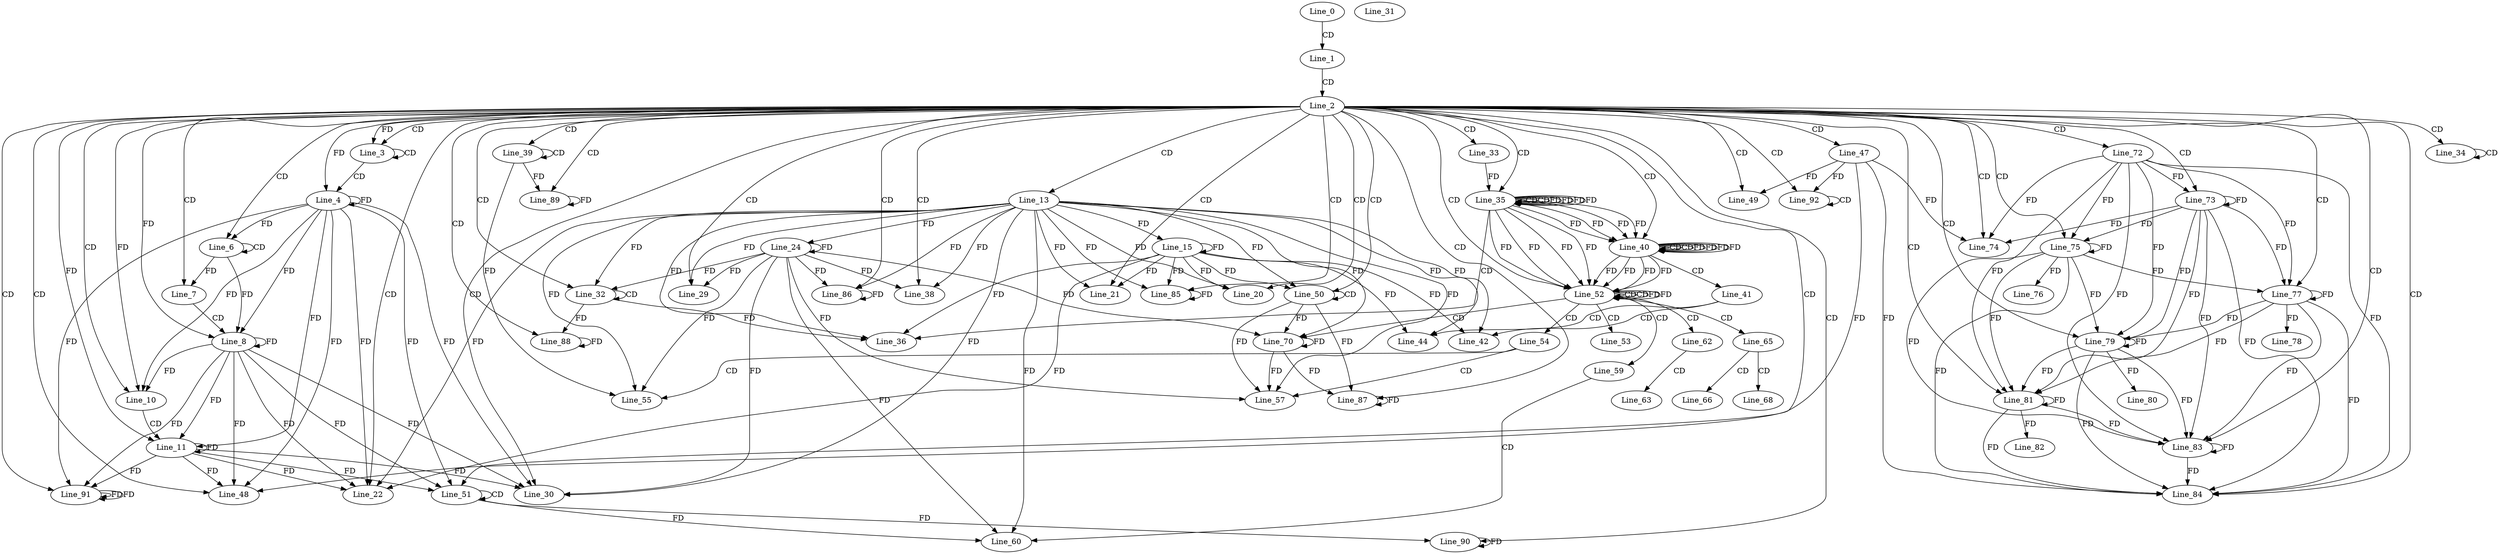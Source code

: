 digraph G {
  Line_0;
  Line_1;
  Line_2;
  Line_3;
  Line_3;
  Line_4;
  Line_4;
  Line_6;
  Line_6;
  Line_7;
  Line_8;
  Line_8;
  Line_10;
  Line_10;
  Line_11;
  Line_11;
  Line_13;
  Line_15;
  Line_15;
  Line_20;
  Line_20;
  Line_21;
  Line_22;
  Line_22;
  Line_24;
  Line_24;
  Line_29;
  Line_29;
  Line_30;
  Line_30;
  Line_31;
  Line_31;
  Line_32;
  Line_32;
  Line_33;
  Line_34;
  Line_34;
  Line_35;
  Line_35;
  Line_35;
  Line_36;
  Line_38;
  Line_39;
  Line_39;
  Line_40;
  Line_40;
  Line_40;
  Line_41;
  Line_42;
  Line_44;
  Line_47;
  Line_48;
  Line_49;
  Line_50;
  Line_50;
  Line_51;
  Line_51;
  Line_52;
  Line_52;
  Line_52;
  Line_53;
  Line_54;
  Line_55;
  Line_57;
  Line_59;
  Line_60;
  Line_62;
  Line_63;
  Line_65;
  Line_66;
  Line_68;
  Line_70;
  Line_70;
  Line_72;
  Line_73;
  Line_74;
  Line_74;
  Line_75;
  Line_76;
  Line_76;
  Line_77;
  Line_78;
  Line_78;
  Line_79;
  Line_80;
  Line_80;
  Line_81;
  Line_82;
  Line_82;
  Line_83;
  Line_84;
  Line_84;
  Line_85;
  Line_86;
  Line_87;
  Line_88;
  Line_89;
  Line_90;
  Line_91;
  Line_91;
  Line_92;
  Line_92;
  Line_0 -> Line_1 [ label="CD" ];
  Line_1 -> Line_2 [ label="CD" ];
  Line_2 -> Line_3 [ label="CD" ];
  Line_3 -> Line_3 [ label="CD" ];
  Line_2 -> Line_3 [ label="FD" ];
  Line_3 -> Line_4 [ label="CD" ];
  Line_2 -> Line_4 [ label="FD" ];
  Line_4 -> Line_4 [ label="FD" ];
  Line_2 -> Line_6 [ label="CD" ];
  Line_6 -> Line_6 [ label="CD" ];
  Line_4 -> Line_6 [ label="FD" ];
  Line_2 -> Line_7 [ label="CD" ];
  Line_6 -> Line_7 [ label="FD" ];
  Line_7 -> Line_8 [ label="CD" ];
  Line_2 -> Line_8 [ label="FD" ];
  Line_4 -> Line_8 [ label="FD" ];
  Line_8 -> Line_8 [ label="FD" ];
  Line_6 -> Line_8 [ label="FD" ];
  Line_2 -> Line_10 [ label="CD" ];
  Line_2 -> Line_10 [ label="FD" ];
  Line_4 -> Line_10 [ label="FD" ];
  Line_8 -> Line_10 [ label="FD" ];
  Line_10 -> Line_11 [ label="CD" ];
  Line_2 -> Line_11 [ label="FD" ];
  Line_4 -> Line_11 [ label="FD" ];
  Line_8 -> Line_11 [ label="FD" ];
  Line_11 -> Line_11 [ label="FD" ];
  Line_2 -> Line_13 [ label="CD" ];
  Line_13 -> Line_15 [ label="FD" ];
  Line_15 -> Line_15 [ label="FD" ];
  Line_2 -> Line_20 [ label="CD" ];
  Line_13 -> Line_20 [ label="FD" ];
  Line_15 -> Line_20 [ label="FD" ];
  Line_2 -> Line_21 [ label="CD" ];
  Line_13 -> Line_21 [ label="FD" ];
  Line_15 -> Line_21 [ label="FD" ];
  Line_2 -> Line_22 [ label="CD" ];
  Line_13 -> Line_22 [ label="FD" ];
  Line_15 -> Line_22 [ label="FD" ];
  Line_4 -> Line_22 [ label="FD" ];
  Line_8 -> Line_22 [ label="FD" ];
  Line_11 -> Line_22 [ label="FD" ];
  Line_13 -> Line_24 [ label="FD" ];
  Line_24 -> Line_24 [ label="FD" ];
  Line_2 -> Line_29 [ label="CD" ];
  Line_13 -> Line_29 [ label="FD" ];
  Line_24 -> Line_29 [ label="FD" ];
  Line_2 -> Line_30 [ label="CD" ];
  Line_13 -> Line_30 [ label="FD" ];
  Line_24 -> Line_30 [ label="FD" ];
  Line_4 -> Line_30 [ label="FD" ];
  Line_8 -> Line_30 [ label="FD" ];
  Line_11 -> Line_30 [ label="FD" ];
  Line_2 -> Line_32 [ label="CD" ];
  Line_32 -> Line_32 [ label="CD" ];
  Line_13 -> Line_32 [ label="FD" ];
  Line_24 -> Line_32 [ label="FD" ];
  Line_2 -> Line_33 [ label="CD" ];
  Line_2 -> Line_34 [ label="CD" ];
  Line_34 -> Line_34 [ label="CD" ];
  Line_2 -> Line_35 [ label="CD" ];
  Line_35 -> Line_35 [ label="CD" ];
  Line_35 -> Line_35 [ label="CD" ];
  Line_35 -> Line_35 [ label="FD" ];
  Line_35 -> Line_35 [ label="FD" ];
  Line_33 -> Line_35 [ label="FD" ];
  Line_35 -> Line_36 [ label="CD" ];
  Line_13 -> Line_36 [ label="FD" ];
  Line_15 -> Line_36 [ label="FD" ];
  Line_32 -> Line_36 [ label="FD" ];
  Line_2 -> Line_38 [ label="CD" ];
  Line_13 -> Line_38 [ label="FD" ];
  Line_24 -> Line_38 [ label="FD" ];
  Line_2 -> Line_39 [ label="CD" ];
  Line_39 -> Line_39 [ label="CD" ];
  Line_2 -> Line_40 [ label="CD" ];
  Line_40 -> Line_40 [ label="CD" ];
  Line_35 -> Line_40 [ label="FD" ];
  Line_35 -> Line_40 [ label="FD" ];
  Line_40 -> Line_40 [ label="CD" ];
  Line_40 -> Line_40 [ label="FD" ];
  Line_40 -> Line_40 [ label="FD" ];
  Line_35 -> Line_40 [ label="FD" ];
  Line_35 -> Line_40 [ label="FD" ];
  Line_40 -> Line_41 [ label="CD" ];
  Line_41 -> Line_42 [ label="CD" ];
  Line_13 -> Line_42 [ label="FD" ];
  Line_15 -> Line_42 [ label="FD" ];
  Line_41 -> Line_44 [ label="CD" ];
  Line_13 -> Line_44 [ label="FD" ];
  Line_15 -> Line_44 [ label="FD" ];
  Line_2 -> Line_47 [ label="CD" ];
  Line_2 -> Line_48 [ label="CD" ];
  Line_47 -> Line_48 [ label="FD" ];
  Line_4 -> Line_48 [ label="FD" ];
  Line_8 -> Line_48 [ label="FD" ];
  Line_11 -> Line_48 [ label="FD" ];
  Line_2 -> Line_49 [ label="CD" ];
  Line_47 -> Line_49 [ label="FD" ];
  Line_2 -> Line_50 [ label="CD" ];
  Line_50 -> Line_50 [ label="CD" ];
  Line_13 -> Line_50 [ label="FD" ];
  Line_15 -> Line_50 [ label="FD" ];
  Line_2 -> Line_51 [ label="CD" ];
  Line_51 -> Line_51 [ label="CD" ];
  Line_4 -> Line_51 [ label="FD" ];
  Line_8 -> Line_51 [ label="FD" ];
  Line_11 -> Line_51 [ label="FD" ];
  Line_2 -> Line_52 [ label="CD" ];
  Line_52 -> Line_52 [ label="CD" ];
  Line_40 -> Line_52 [ label="FD" ];
  Line_40 -> Line_52 [ label="FD" ];
  Line_35 -> Line_52 [ label="FD" ];
  Line_35 -> Line_52 [ label="FD" ];
  Line_52 -> Line_52 [ label="CD" ];
  Line_52 -> Line_52 [ label="FD" ];
  Line_40 -> Line_52 [ label="FD" ];
  Line_40 -> Line_52 [ label="FD" ];
  Line_35 -> Line_52 [ label="FD" ];
  Line_35 -> Line_52 [ label="FD" ];
  Line_52 -> Line_53 [ label="CD" ];
  Line_52 -> Line_54 [ label="CD" ];
  Line_54 -> Line_55 [ label="CD" ];
  Line_13 -> Line_55 [ label="FD" ];
  Line_24 -> Line_55 [ label="FD" ];
  Line_39 -> Line_55 [ label="FD" ];
  Line_54 -> Line_57 [ label="CD" ];
  Line_13 -> Line_57 [ label="FD" ];
  Line_24 -> Line_57 [ label="FD" ];
  Line_50 -> Line_57 [ label="FD" ];
  Line_52 -> Line_59 [ label="CD" ];
  Line_59 -> Line_60 [ label="CD" ];
  Line_13 -> Line_60 [ label="FD" ];
  Line_24 -> Line_60 [ label="FD" ];
  Line_51 -> Line_60 [ label="FD" ];
  Line_52 -> Line_62 [ label="CD" ];
  Line_62 -> Line_63 [ label="CD" ];
  Line_52 -> Line_65 [ label="CD" ];
  Line_65 -> Line_66 [ label="CD" ];
  Line_65 -> Line_68 [ label="CD" ];
  Line_52 -> Line_70 [ label="CD" ];
  Line_70 -> Line_70 [ label="FD" ];
  Line_50 -> Line_70 [ label="FD" ];
  Line_13 -> Line_70 [ label="FD" ];
  Line_24 -> Line_70 [ label="FD" ];
  Line_2 -> Line_72 [ label="CD" ];
  Line_2 -> Line_73 [ label="CD" ];
  Line_72 -> Line_73 [ label="FD" ];
  Line_73 -> Line_73 [ label="FD" ];
  Line_2 -> Line_74 [ label="CD" ];
  Line_47 -> Line_74 [ label="FD" ];
  Line_72 -> Line_74 [ label="FD" ];
  Line_73 -> Line_74 [ label="FD" ];
  Line_2 -> Line_75 [ label="CD" ];
  Line_72 -> Line_75 [ label="FD" ];
  Line_73 -> Line_75 [ label="FD" ];
  Line_75 -> Line_75 [ label="FD" ];
  Line_75 -> Line_76 [ label="FD" ];
  Line_2 -> Line_77 [ label="CD" ];
  Line_72 -> Line_77 [ label="FD" ];
  Line_73 -> Line_77 [ label="FD" ];
  Line_75 -> Line_77 [ label="FD" ];
  Line_77 -> Line_77 [ label="FD" ];
  Line_77 -> Line_78 [ label="FD" ];
  Line_2 -> Line_79 [ label="CD" ];
  Line_72 -> Line_79 [ label="FD" ];
  Line_73 -> Line_79 [ label="FD" ];
  Line_75 -> Line_79 [ label="FD" ];
  Line_77 -> Line_79 [ label="FD" ];
  Line_79 -> Line_79 [ label="FD" ];
  Line_79 -> Line_80 [ label="FD" ];
  Line_2 -> Line_81 [ label="CD" ];
  Line_72 -> Line_81 [ label="FD" ];
  Line_73 -> Line_81 [ label="FD" ];
  Line_75 -> Line_81 [ label="FD" ];
  Line_77 -> Line_81 [ label="FD" ];
  Line_79 -> Line_81 [ label="FD" ];
  Line_81 -> Line_81 [ label="FD" ];
  Line_81 -> Line_82 [ label="FD" ];
  Line_2 -> Line_83 [ label="CD" ];
  Line_72 -> Line_83 [ label="FD" ];
  Line_73 -> Line_83 [ label="FD" ];
  Line_75 -> Line_83 [ label="FD" ];
  Line_77 -> Line_83 [ label="FD" ];
  Line_79 -> Line_83 [ label="FD" ];
  Line_81 -> Line_83 [ label="FD" ];
  Line_83 -> Line_83 [ label="FD" ];
  Line_2 -> Line_84 [ label="CD" ];
  Line_47 -> Line_84 [ label="FD" ];
  Line_72 -> Line_84 [ label="FD" ];
  Line_73 -> Line_84 [ label="FD" ];
  Line_75 -> Line_84 [ label="FD" ];
  Line_77 -> Line_84 [ label="FD" ];
  Line_79 -> Line_84 [ label="FD" ];
  Line_81 -> Line_84 [ label="FD" ];
  Line_83 -> Line_84 [ label="FD" ];
  Line_2 -> Line_85 [ label="CD" ];
  Line_13 -> Line_85 [ label="FD" ];
  Line_15 -> Line_85 [ label="FD" ];
  Line_85 -> Line_85 [ label="FD" ];
  Line_2 -> Line_86 [ label="CD" ];
  Line_13 -> Line_86 [ label="FD" ];
  Line_24 -> Line_86 [ label="FD" ];
  Line_86 -> Line_86 [ label="FD" ];
  Line_2 -> Line_87 [ label="CD" ];
  Line_70 -> Line_87 [ label="FD" ];
  Line_50 -> Line_87 [ label="FD" ];
  Line_87 -> Line_87 [ label="FD" ];
  Line_2 -> Line_88 [ label="CD" ];
  Line_32 -> Line_88 [ label="FD" ];
  Line_88 -> Line_88 [ label="FD" ];
  Line_2 -> Line_89 [ label="CD" ];
  Line_39 -> Line_89 [ label="FD" ];
  Line_89 -> Line_89 [ label="FD" ];
  Line_2 -> Line_90 [ label="CD" ];
  Line_51 -> Line_90 [ label="FD" ];
  Line_90 -> Line_90 [ label="FD" ];
  Line_2 -> Line_91 [ label="CD" ];
  Line_91 -> Line_91 [ label="FD" ];
  Line_4 -> Line_91 [ label="FD" ];
  Line_8 -> Line_91 [ label="FD" ];
  Line_11 -> Line_91 [ label="FD" ];
  Line_91 -> Line_91 [ label="FD" ];
  Line_2 -> Line_92 [ label="CD" ];
  Line_92 -> Line_92 [ label="CD" ];
  Line_47 -> Line_92 [ label="FD" ];
  Line_35 -> Line_35 [ label="FD" ];
  Line_35 -> Line_35 [ label="FD" ];
  Line_40 -> Line_40 [ label="FD" ];
  Line_40 -> Line_40 [ label="FD" ];
  Line_52 -> Line_52 [ label="FD" ];
  Line_70 -> Line_57 [ label="FD" ];
}

